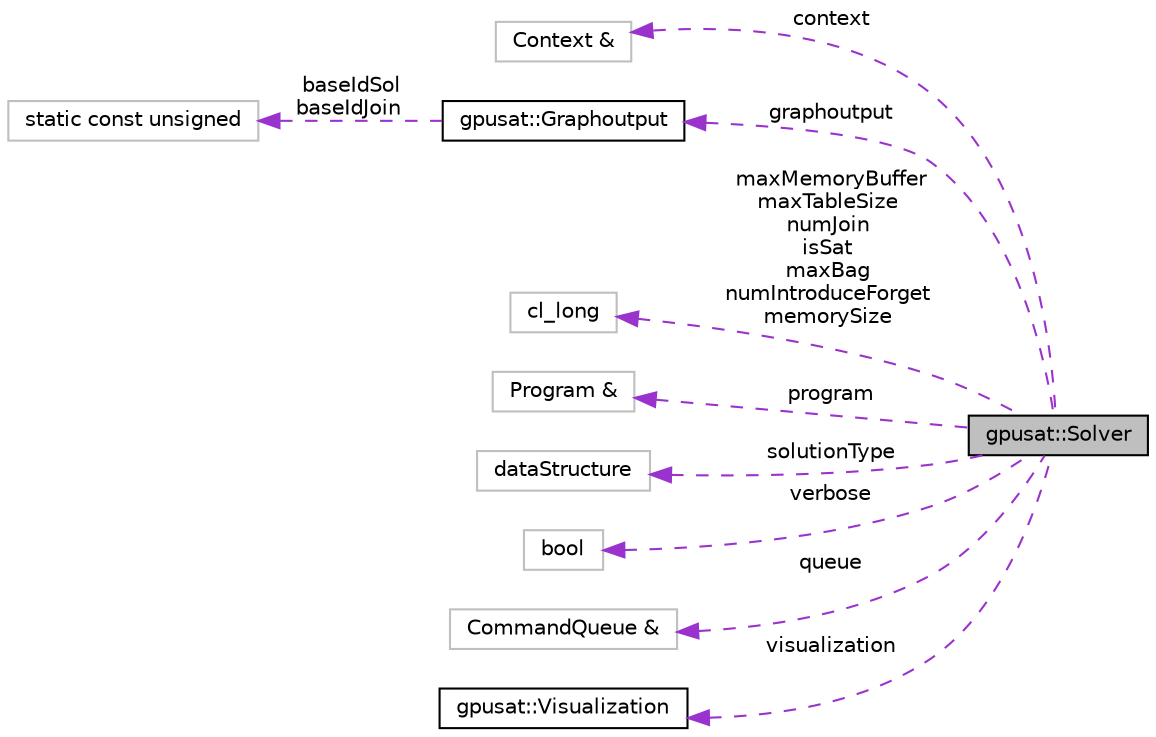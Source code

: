 digraph "gpusat::Solver"
{
 // INTERACTIVE_SVG=YES
 // LATEX_PDF_SIZE
  edge [fontname="Helvetica",fontsize="10",labelfontname="Helvetica",labelfontsize="10"];
  node [fontname="Helvetica",fontsize="10",shape=record];
  rankdir="LR";
  Node1 [label="gpusat::Solver",height=0.2,width=0.4,color="black", fillcolor="grey75", style="filled", fontcolor="black",tooltip=" "];
  Node2 -> Node1 [dir="back",color="darkorchid3",fontsize="10",style="dashed",label=" context" ,fontname="Helvetica"];
  Node2 [label="Context &",height=0.2,width=0.4,color="grey75", fillcolor="white", style="filled",tooltip=" "];
  Node3 -> Node1 [dir="back",color="darkorchid3",fontsize="10",style="dashed",label=" graphoutput" ,fontname="Helvetica"];
  Node3 [label="gpusat::Graphoutput",height=0.2,width=0.4,color="black", fillcolor="white", style="filled",URL="$classgpusat_1_1_graphoutput.html",tooltip=" "];
  Node4 -> Node3 [dir="back",color="darkorchid3",fontsize="10",style="dashed",label=" baseIdSol\nbaseIdJoin" ,fontname="Helvetica"];
  Node4 [label="static const unsigned",height=0.2,width=0.4,color="grey75", fillcolor="white", style="filled",tooltip=" "];
  Node5 -> Node1 [dir="back",color="darkorchid3",fontsize="10",style="dashed",label=" maxMemoryBuffer\nmaxTableSize\nnumJoin\nisSat\nmaxBag\nnumIntroduceForget\nmemorySize" ,fontname="Helvetica"];
  Node5 [label="cl_long",height=0.2,width=0.4,color="grey75", fillcolor="white", style="filled",tooltip=" "];
  Node6 -> Node1 [dir="back",color="darkorchid3",fontsize="10",style="dashed",label=" program" ,fontname="Helvetica"];
  Node6 [label="Program &",height=0.2,width=0.4,color="grey75", fillcolor="white", style="filled",tooltip=" "];
  Node7 -> Node1 [dir="back",color="darkorchid3",fontsize="10",style="dashed",label=" solutionType" ,fontname="Helvetica"];
  Node7 [label="dataStructure",height=0.2,width=0.4,color="grey75", fillcolor="white", style="filled",tooltip=" "];
  Node8 -> Node1 [dir="back",color="darkorchid3",fontsize="10",style="dashed",label=" verbose" ,fontname="Helvetica"];
  Node8 [label="bool",height=0.2,width=0.4,color="grey75", fillcolor="white", style="filled",tooltip=" "];
  Node9 -> Node1 [dir="back",color="darkorchid3",fontsize="10",style="dashed",label=" queue" ,fontname="Helvetica"];
  Node9 [label="CommandQueue &",height=0.2,width=0.4,color="grey75", fillcolor="white", style="filled",tooltip=" "];
  Node10 -> Node1 [dir="back",color="darkorchid3",fontsize="10",style="dashed",label=" visualization" ,fontname="Helvetica"];
  Node10 [label="gpusat::Visualization",height=0.2,width=0.4,color="black", fillcolor="white", style="filled",URL="$classgpusat_1_1_visualization.html",tooltip=" "];
}
